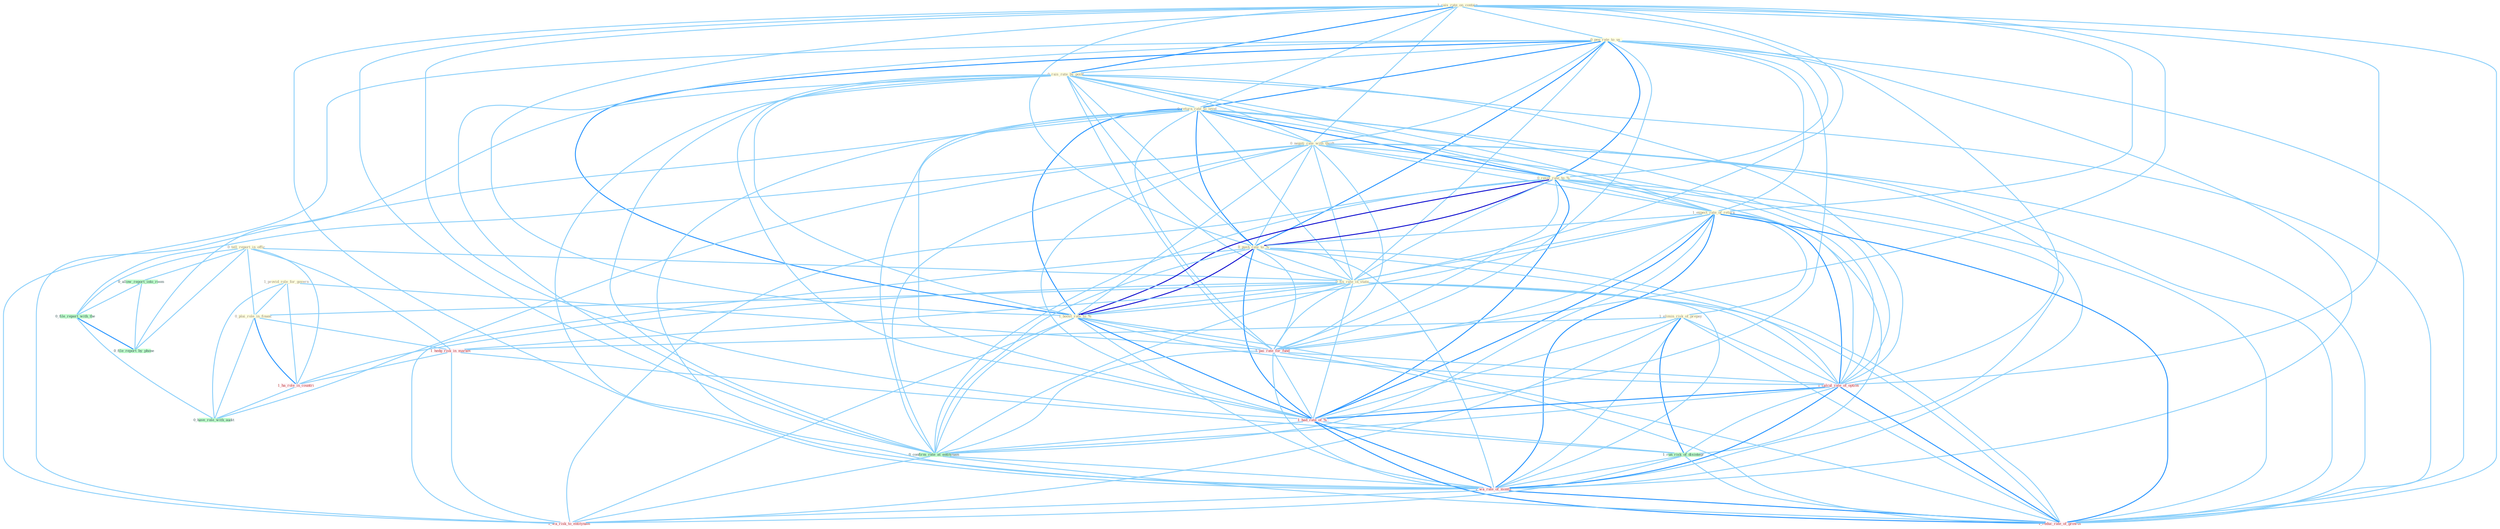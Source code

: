 Graph G{ 
    node
    [shape=polygon,style=filled,width=.5,height=.06,color="#BDFCC9",fixedsize=true,fontsize=4,
    fontcolor="#2f4f4f"];
    {node
    [color="#ffffe0", fontcolor="#8b7d6b"] "1_rais_rate_on_contain " "0_peg_rate_to_us " "0_tell_report_in_offic " "0_rais_rate_by_point " "0_return_rate_to_level " "0_negoti_rate_with_thrift " "1_provid_role_for_govern " "0_reset_rate_to_% " "1_expect_rate_of_return " "0_push_rate_to_% " "0_fix_rate_in_state " "0_plai_role_in_financ " "1_elimin_risk_of_prepay " "1_boost_rate_to_% "}
{node [color="#fff0f5", fontcolor="#b22222"] "1_pai_rate_for_fund " "1_hedg_risk_in_market " "1_ha_role_in_countri " "1_calcul_rate_of_option " "1_had_rate_of_% " "1_wa_rate_of_month " "1_wa_risk_to_entitynam " "1_reduc_rate_of_growth "}
edge [color="#B0E2FF"];

	"1_rais_rate_on_contain " -- "0_peg_rate_to_us " [w="1", color="#87cefa" ];
	"1_rais_rate_on_contain " -- "0_rais_rate_by_point " [w="2", color="#1e90ff" , len=0.8];
	"1_rais_rate_on_contain " -- "0_return_rate_to_level " [w="1", color="#87cefa" ];
	"1_rais_rate_on_contain " -- "0_negoti_rate_with_thrift " [w="1", color="#87cefa" ];
	"1_rais_rate_on_contain " -- "0_reset_rate_to_% " [w="1", color="#87cefa" ];
	"1_rais_rate_on_contain " -- "1_expect_rate_of_return " [w="1", color="#87cefa" ];
	"1_rais_rate_on_contain " -- "0_push_rate_to_% " [w="1", color="#87cefa" ];
	"1_rais_rate_on_contain " -- "0_fix_rate_in_state " [w="1", color="#87cefa" ];
	"1_rais_rate_on_contain " -- "1_boost_rate_to_% " [w="1", color="#87cefa" ];
	"1_rais_rate_on_contain " -- "1_pai_rate_for_fund " [w="1", color="#87cefa" ];
	"1_rais_rate_on_contain " -- "1_calcul_rate_of_option " [w="1", color="#87cefa" ];
	"1_rais_rate_on_contain " -- "1_had_rate_of_% " [w="1", color="#87cefa" ];
	"1_rais_rate_on_contain " -- "0_confirm_rate_at_entitynam " [w="1", color="#87cefa" ];
	"1_rais_rate_on_contain " -- "1_wa_rate_of_month " [w="1", color="#87cefa" ];
	"1_rais_rate_on_contain " -- "1_reduc_rate_of_growth " [w="1", color="#87cefa" ];
	"0_peg_rate_to_us " -- "0_rais_rate_by_point " [w="1", color="#87cefa" ];
	"0_peg_rate_to_us " -- "0_return_rate_to_level " [w="2", color="#1e90ff" , len=0.8];
	"0_peg_rate_to_us " -- "0_negoti_rate_with_thrift " [w="1", color="#87cefa" ];
	"0_peg_rate_to_us " -- "0_reset_rate_to_% " [w="2", color="#1e90ff" , len=0.8];
	"0_peg_rate_to_us " -- "1_expect_rate_of_return " [w="1", color="#87cefa" ];
	"0_peg_rate_to_us " -- "0_push_rate_to_% " [w="2", color="#1e90ff" , len=0.8];
	"0_peg_rate_to_us " -- "0_fix_rate_in_state " [w="1", color="#87cefa" ];
	"0_peg_rate_to_us " -- "1_boost_rate_to_% " [w="2", color="#1e90ff" , len=0.8];
	"0_peg_rate_to_us " -- "1_pai_rate_for_fund " [w="1", color="#87cefa" ];
	"0_peg_rate_to_us " -- "1_calcul_rate_of_option " [w="1", color="#87cefa" ];
	"0_peg_rate_to_us " -- "1_had_rate_of_% " [w="1", color="#87cefa" ];
	"0_peg_rate_to_us " -- "0_confirm_rate_at_entitynam " [w="1", color="#87cefa" ];
	"0_peg_rate_to_us " -- "1_wa_rate_of_month " [w="1", color="#87cefa" ];
	"0_peg_rate_to_us " -- "1_wa_risk_to_entitynam " [w="1", color="#87cefa" ];
	"0_peg_rate_to_us " -- "1_reduc_rate_of_growth " [w="1", color="#87cefa" ];
	"0_tell_report_in_offic " -- "0_fix_rate_in_state " [w="1", color="#87cefa" ];
	"0_tell_report_in_offic " -- "0_plai_role_in_financ " [w="1", color="#87cefa" ];
	"0_tell_report_in_offic " -- "0_allow_report_into_room " [w="1", color="#87cefa" ];
	"0_tell_report_in_offic " -- "1_hedg_risk_in_market " [w="1", color="#87cefa" ];
	"0_tell_report_in_offic " -- "1_ha_role_in_countri " [w="1", color="#87cefa" ];
	"0_tell_report_in_offic " -- "0_file_report_with_the " [w="1", color="#87cefa" ];
	"0_tell_report_in_offic " -- "0_file_report_by_phone " [w="1", color="#87cefa" ];
	"0_rais_rate_by_point " -- "0_return_rate_to_level " [w="1", color="#87cefa" ];
	"0_rais_rate_by_point " -- "0_negoti_rate_with_thrift " [w="1", color="#87cefa" ];
	"0_rais_rate_by_point " -- "0_reset_rate_to_% " [w="1", color="#87cefa" ];
	"0_rais_rate_by_point " -- "1_expect_rate_of_return " [w="1", color="#87cefa" ];
	"0_rais_rate_by_point " -- "0_push_rate_to_% " [w="1", color="#87cefa" ];
	"0_rais_rate_by_point " -- "0_fix_rate_in_state " [w="1", color="#87cefa" ];
	"0_rais_rate_by_point " -- "1_boost_rate_to_% " [w="1", color="#87cefa" ];
	"0_rais_rate_by_point " -- "1_pai_rate_for_fund " [w="1", color="#87cefa" ];
	"0_rais_rate_by_point " -- "1_calcul_rate_of_option " [w="1", color="#87cefa" ];
	"0_rais_rate_by_point " -- "1_had_rate_of_% " [w="1", color="#87cefa" ];
	"0_rais_rate_by_point " -- "0_confirm_rate_at_entitynam " [w="1", color="#87cefa" ];
	"0_rais_rate_by_point " -- "0_file_report_by_phone " [w="1", color="#87cefa" ];
	"0_rais_rate_by_point " -- "1_wa_rate_of_month " [w="1", color="#87cefa" ];
	"0_rais_rate_by_point " -- "1_reduc_rate_of_growth " [w="1", color="#87cefa" ];
	"0_return_rate_to_level " -- "0_negoti_rate_with_thrift " [w="1", color="#87cefa" ];
	"0_return_rate_to_level " -- "0_reset_rate_to_% " [w="2", color="#1e90ff" , len=0.8];
	"0_return_rate_to_level " -- "1_expect_rate_of_return " [w="1", color="#87cefa" ];
	"0_return_rate_to_level " -- "0_push_rate_to_% " [w="2", color="#1e90ff" , len=0.8];
	"0_return_rate_to_level " -- "0_fix_rate_in_state " [w="1", color="#87cefa" ];
	"0_return_rate_to_level " -- "1_boost_rate_to_% " [w="2", color="#1e90ff" , len=0.8];
	"0_return_rate_to_level " -- "1_pai_rate_for_fund " [w="1", color="#87cefa" ];
	"0_return_rate_to_level " -- "1_calcul_rate_of_option " [w="1", color="#87cefa" ];
	"0_return_rate_to_level " -- "1_had_rate_of_% " [w="1", color="#87cefa" ];
	"0_return_rate_to_level " -- "0_confirm_rate_at_entitynam " [w="1", color="#87cefa" ];
	"0_return_rate_to_level " -- "1_wa_rate_of_month " [w="1", color="#87cefa" ];
	"0_return_rate_to_level " -- "1_wa_risk_to_entitynam " [w="1", color="#87cefa" ];
	"0_return_rate_to_level " -- "1_reduc_rate_of_growth " [w="1", color="#87cefa" ];
	"0_negoti_rate_with_thrift " -- "0_reset_rate_to_% " [w="1", color="#87cefa" ];
	"0_negoti_rate_with_thrift " -- "1_expect_rate_of_return " [w="1", color="#87cefa" ];
	"0_negoti_rate_with_thrift " -- "0_push_rate_to_% " [w="1", color="#87cefa" ];
	"0_negoti_rate_with_thrift " -- "0_fix_rate_in_state " [w="1", color="#87cefa" ];
	"0_negoti_rate_with_thrift " -- "1_boost_rate_to_% " [w="1", color="#87cefa" ];
	"0_negoti_rate_with_thrift " -- "1_pai_rate_for_fund " [w="1", color="#87cefa" ];
	"0_negoti_rate_with_thrift " -- "0_file_report_with_the " [w="1", color="#87cefa" ];
	"0_negoti_rate_with_thrift " -- "1_calcul_rate_of_option " [w="1", color="#87cefa" ];
	"0_negoti_rate_with_thrift " -- "1_had_rate_of_% " [w="1", color="#87cefa" ];
	"0_negoti_rate_with_thrift " -- "0_confirm_rate_at_entitynam " [w="1", color="#87cefa" ];
	"0_negoti_rate_with_thrift " -- "0_have_role_with_audit " [w="1", color="#87cefa" ];
	"0_negoti_rate_with_thrift " -- "1_wa_rate_of_month " [w="1", color="#87cefa" ];
	"0_negoti_rate_with_thrift " -- "1_reduc_rate_of_growth " [w="1", color="#87cefa" ];
	"1_provid_role_for_govern " -- "0_plai_role_in_financ " [w="1", color="#87cefa" ];
	"1_provid_role_for_govern " -- "1_pai_rate_for_fund " [w="1", color="#87cefa" ];
	"1_provid_role_for_govern " -- "1_ha_role_in_countri " [w="1", color="#87cefa" ];
	"1_provid_role_for_govern " -- "0_have_role_with_audit " [w="1", color="#87cefa" ];
	"0_reset_rate_to_% " -- "1_expect_rate_of_return " [w="1", color="#87cefa" ];
	"0_reset_rate_to_% " -- "0_push_rate_to_% " [w="3", color="#0000cd" , len=0.6];
	"0_reset_rate_to_% " -- "0_fix_rate_in_state " [w="1", color="#87cefa" ];
	"0_reset_rate_to_% " -- "1_boost_rate_to_% " [w="3", color="#0000cd" , len=0.6];
	"0_reset_rate_to_% " -- "1_pai_rate_for_fund " [w="1", color="#87cefa" ];
	"0_reset_rate_to_% " -- "1_calcul_rate_of_option " [w="1", color="#87cefa" ];
	"0_reset_rate_to_% " -- "1_had_rate_of_% " [w="2", color="#1e90ff" , len=0.8];
	"0_reset_rate_to_% " -- "0_confirm_rate_at_entitynam " [w="1", color="#87cefa" ];
	"0_reset_rate_to_% " -- "1_wa_rate_of_month " [w="1", color="#87cefa" ];
	"0_reset_rate_to_% " -- "1_wa_risk_to_entitynam " [w="1", color="#87cefa" ];
	"0_reset_rate_to_% " -- "1_reduc_rate_of_growth " [w="1", color="#87cefa" ];
	"1_expect_rate_of_return " -- "0_push_rate_to_% " [w="1", color="#87cefa" ];
	"1_expect_rate_of_return " -- "0_fix_rate_in_state " [w="1", color="#87cefa" ];
	"1_expect_rate_of_return " -- "1_elimin_risk_of_prepay " [w="1", color="#87cefa" ];
	"1_expect_rate_of_return " -- "1_boost_rate_to_% " [w="1", color="#87cefa" ];
	"1_expect_rate_of_return " -- "1_pai_rate_for_fund " [w="1", color="#87cefa" ];
	"1_expect_rate_of_return " -- "1_calcul_rate_of_option " [w="2", color="#1e90ff" , len=0.8];
	"1_expect_rate_of_return " -- "1_had_rate_of_% " [w="2", color="#1e90ff" , len=0.8];
	"1_expect_rate_of_return " -- "0_confirm_rate_at_entitynam " [w="1", color="#87cefa" ];
	"1_expect_rate_of_return " -- "1_run_risk_of_disintegr " [w="1", color="#87cefa" ];
	"1_expect_rate_of_return " -- "1_wa_rate_of_month " [w="2", color="#1e90ff" , len=0.8];
	"1_expect_rate_of_return " -- "1_reduc_rate_of_growth " [w="2", color="#1e90ff" , len=0.8];
	"0_push_rate_to_% " -- "0_fix_rate_in_state " [w="1", color="#87cefa" ];
	"0_push_rate_to_% " -- "1_boost_rate_to_% " [w="3", color="#0000cd" , len=0.6];
	"0_push_rate_to_% " -- "1_pai_rate_for_fund " [w="1", color="#87cefa" ];
	"0_push_rate_to_% " -- "1_calcul_rate_of_option " [w="1", color="#87cefa" ];
	"0_push_rate_to_% " -- "1_had_rate_of_% " [w="2", color="#1e90ff" , len=0.8];
	"0_push_rate_to_% " -- "0_confirm_rate_at_entitynam " [w="1", color="#87cefa" ];
	"0_push_rate_to_% " -- "1_wa_rate_of_month " [w="1", color="#87cefa" ];
	"0_push_rate_to_% " -- "1_wa_risk_to_entitynam " [w="1", color="#87cefa" ];
	"0_push_rate_to_% " -- "1_reduc_rate_of_growth " [w="1", color="#87cefa" ];
	"0_fix_rate_in_state " -- "0_plai_role_in_financ " [w="1", color="#87cefa" ];
	"0_fix_rate_in_state " -- "1_boost_rate_to_% " [w="1", color="#87cefa" ];
	"0_fix_rate_in_state " -- "1_pai_rate_for_fund " [w="1", color="#87cefa" ];
	"0_fix_rate_in_state " -- "1_hedg_risk_in_market " [w="1", color="#87cefa" ];
	"0_fix_rate_in_state " -- "1_ha_role_in_countri " [w="1", color="#87cefa" ];
	"0_fix_rate_in_state " -- "1_calcul_rate_of_option " [w="1", color="#87cefa" ];
	"0_fix_rate_in_state " -- "1_had_rate_of_% " [w="1", color="#87cefa" ];
	"0_fix_rate_in_state " -- "0_confirm_rate_at_entitynam " [w="1", color="#87cefa" ];
	"0_fix_rate_in_state " -- "1_wa_rate_of_month " [w="1", color="#87cefa" ];
	"0_fix_rate_in_state " -- "1_reduc_rate_of_growth " [w="1", color="#87cefa" ];
	"0_plai_role_in_financ " -- "1_hedg_risk_in_market " [w="1", color="#87cefa" ];
	"0_plai_role_in_financ " -- "1_ha_role_in_countri " [w="2", color="#1e90ff" , len=0.8];
	"0_plai_role_in_financ " -- "0_have_role_with_audit " [w="1", color="#87cefa" ];
	"1_elimin_risk_of_prepay " -- "1_hedg_risk_in_market " [w="1", color="#87cefa" ];
	"1_elimin_risk_of_prepay " -- "1_calcul_rate_of_option " [w="1", color="#87cefa" ];
	"1_elimin_risk_of_prepay " -- "1_had_rate_of_% " [w="1", color="#87cefa" ];
	"1_elimin_risk_of_prepay " -- "1_run_risk_of_disintegr " [w="2", color="#1e90ff" , len=0.8];
	"1_elimin_risk_of_prepay " -- "1_wa_rate_of_month " [w="1", color="#87cefa" ];
	"1_elimin_risk_of_prepay " -- "1_wa_risk_to_entitynam " [w="1", color="#87cefa" ];
	"1_elimin_risk_of_prepay " -- "1_reduc_rate_of_growth " [w="1", color="#87cefa" ];
	"1_boost_rate_to_% " -- "1_pai_rate_for_fund " [w="1", color="#87cefa" ];
	"1_boost_rate_to_% " -- "1_calcul_rate_of_option " [w="1", color="#87cefa" ];
	"1_boost_rate_to_% " -- "1_had_rate_of_% " [w="2", color="#1e90ff" , len=0.8];
	"1_boost_rate_to_% " -- "0_confirm_rate_at_entitynam " [w="1", color="#87cefa" ];
	"1_boost_rate_to_% " -- "1_wa_rate_of_month " [w="1", color="#87cefa" ];
	"1_boost_rate_to_% " -- "1_wa_risk_to_entitynam " [w="1", color="#87cefa" ];
	"1_boost_rate_to_% " -- "1_reduc_rate_of_growth " [w="1", color="#87cefa" ];
	"1_pai_rate_for_fund " -- "1_calcul_rate_of_option " [w="1", color="#87cefa" ];
	"1_pai_rate_for_fund " -- "1_had_rate_of_% " [w="1", color="#87cefa" ];
	"1_pai_rate_for_fund " -- "0_confirm_rate_at_entitynam " [w="1", color="#87cefa" ];
	"1_pai_rate_for_fund " -- "1_wa_rate_of_month " [w="1", color="#87cefa" ];
	"1_pai_rate_for_fund " -- "1_reduc_rate_of_growth " [w="1", color="#87cefa" ];
	"0_allow_report_into_room " -- "0_file_report_with_the " [w="1", color="#87cefa" ];
	"0_allow_report_into_room " -- "0_file_report_by_phone " [w="1", color="#87cefa" ];
	"1_hedg_risk_in_market " -- "1_ha_role_in_countri " [w="1", color="#87cefa" ];
	"1_hedg_risk_in_market " -- "1_run_risk_of_disintegr " [w="1", color="#87cefa" ];
	"1_hedg_risk_in_market " -- "1_wa_risk_to_entitynam " [w="1", color="#87cefa" ];
	"1_ha_role_in_countri " -- "0_have_role_with_audit " [w="1", color="#87cefa" ];
	"0_file_report_with_the " -- "0_file_report_by_phone " [w="2", color="#1e90ff" , len=0.8];
	"0_file_report_with_the " -- "0_have_role_with_audit " [w="1", color="#87cefa" ];
	"1_calcul_rate_of_option " -- "1_had_rate_of_% " [w="2", color="#1e90ff" , len=0.8];
	"1_calcul_rate_of_option " -- "0_confirm_rate_at_entitynam " [w="1", color="#87cefa" ];
	"1_calcul_rate_of_option " -- "1_run_risk_of_disintegr " [w="1", color="#87cefa" ];
	"1_calcul_rate_of_option " -- "1_wa_rate_of_month " [w="2", color="#1e90ff" , len=0.8];
	"1_calcul_rate_of_option " -- "1_reduc_rate_of_growth " [w="2", color="#1e90ff" , len=0.8];
	"1_had_rate_of_% " -- "0_confirm_rate_at_entitynam " [w="1", color="#87cefa" ];
	"1_had_rate_of_% " -- "1_run_risk_of_disintegr " [w="1", color="#87cefa" ];
	"1_had_rate_of_% " -- "1_wa_rate_of_month " [w="2", color="#1e90ff" , len=0.8];
	"1_had_rate_of_% " -- "1_reduc_rate_of_growth " [w="2", color="#1e90ff" , len=0.8];
	"0_confirm_rate_at_entitynam " -- "1_wa_rate_of_month " [w="1", color="#87cefa" ];
	"0_confirm_rate_at_entitynam " -- "1_wa_risk_to_entitynam " [w="1", color="#87cefa" ];
	"0_confirm_rate_at_entitynam " -- "1_reduc_rate_of_growth " [w="1", color="#87cefa" ];
	"1_run_risk_of_disintegr " -- "1_wa_rate_of_month " [w="1", color="#87cefa" ];
	"1_run_risk_of_disintegr " -- "1_wa_risk_to_entitynam " [w="1", color="#87cefa" ];
	"1_run_risk_of_disintegr " -- "1_reduc_rate_of_growth " [w="1", color="#87cefa" ];
	"1_wa_rate_of_month " -- "1_wa_risk_to_entitynam " [w="1", color="#87cefa" ];
	"1_wa_rate_of_month " -- "1_reduc_rate_of_growth " [w="2", color="#1e90ff" , len=0.8];
}